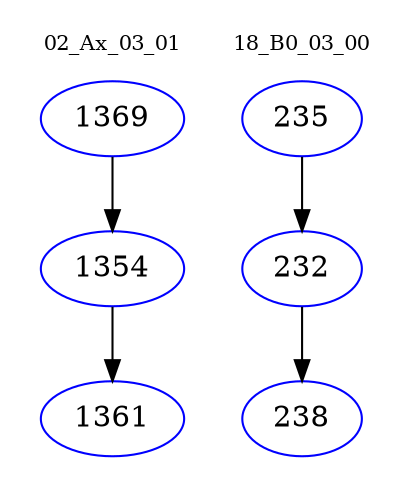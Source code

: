 digraph{
subgraph cluster_0 {
color = white
label = "02_Ax_03_01";
fontsize=10;
T0_1369 [label="1369", color="blue"]
T0_1369 -> T0_1354 [color="black"]
T0_1354 [label="1354", color="blue"]
T0_1354 -> T0_1361 [color="black"]
T0_1361 [label="1361", color="blue"]
}
subgraph cluster_1 {
color = white
label = "18_B0_03_00";
fontsize=10;
T1_235 [label="235", color="blue"]
T1_235 -> T1_232 [color="black"]
T1_232 [label="232", color="blue"]
T1_232 -> T1_238 [color="black"]
T1_238 [label="238", color="blue"]
}
}
